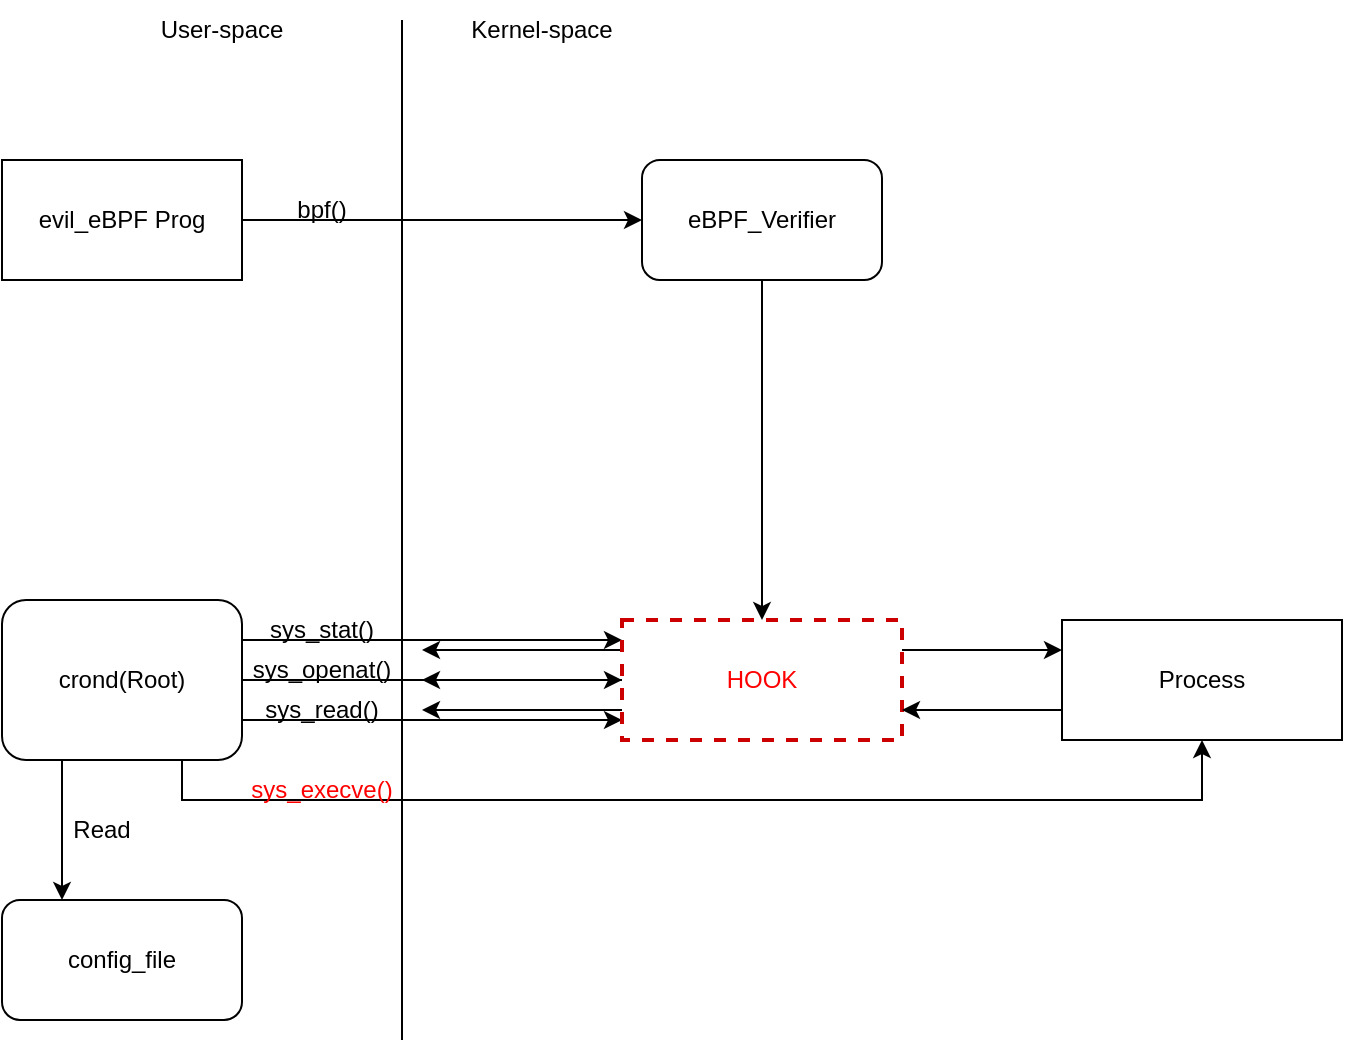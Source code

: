 <mxfile version="16.1.0" type="github">
  <diagram name="Page-1" id="c7558073-3199-34d8-9f00-42111426c3f3">
    <mxGraphModel dx="2062" dy="1154" grid="1" gridSize="10" guides="1" tooltips="1" connect="1" arrows="1" fold="1" page="1" pageScale="1" pageWidth="826" pageHeight="1169" background="none" math="0" shadow="0">
      <root>
        <mxCell id="0" />
        <mxCell id="1" parent="0" />
        <mxCell id="v2tUNAKBTty7F6ZxQ3bX-96" value="" style="endArrow=none;html=1;rounded=0;" edge="1" parent="1">
          <mxGeometry width="50" height="50" relative="1" as="geometry">
            <mxPoint x="360" y="650" as="sourcePoint" />
            <mxPoint x="360" y="140" as="targetPoint" />
          </mxGeometry>
        </mxCell>
        <mxCell id="v2tUNAKBTty7F6ZxQ3bX-103" style="edgeStyle=orthogonalEdgeStyle;rounded=0;orthogonalLoop=1;jettySize=auto;html=1;exitX=1;exitY=0.25;exitDx=0;exitDy=0;" edge="1" parent="1" source="v2tUNAKBTty7F6ZxQ3bX-97">
          <mxGeometry relative="1" as="geometry">
            <mxPoint x="470" y="450" as="targetPoint" />
          </mxGeometry>
        </mxCell>
        <mxCell id="v2tUNAKBTty7F6ZxQ3bX-104" style="edgeStyle=orthogonalEdgeStyle;rounded=0;orthogonalLoop=1;jettySize=auto;html=1;exitX=1;exitY=0.5;exitDx=0;exitDy=0;" edge="1" parent="1" source="v2tUNAKBTty7F6ZxQ3bX-97">
          <mxGeometry relative="1" as="geometry">
            <mxPoint x="470" y="470" as="targetPoint" />
          </mxGeometry>
        </mxCell>
        <mxCell id="v2tUNAKBTty7F6ZxQ3bX-105" style="edgeStyle=orthogonalEdgeStyle;rounded=0;orthogonalLoop=1;jettySize=auto;html=1;exitX=1;exitY=0.75;exitDx=0;exitDy=0;" edge="1" parent="1" source="v2tUNAKBTty7F6ZxQ3bX-97">
          <mxGeometry relative="1" as="geometry">
            <mxPoint x="470" y="490" as="targetPoint" />
          </mxGeometry>
        </mxCell>
        <mxCell id="v2tUNAKBTty7F6ZxQ3bX-122" style="edgeStyle=orthogonalEdgeStyle;rounded=0;orthogonalLoop=1;jettySize=auto;html=1;exitX=0.25;exitY=1;exitDx=0;exitDy=0;fontColor=#000000;" edge="1" parent="1" source="v2tUNAKBTty7F6ZxQ3bX-97">
          <mxGeometry relative="1" as="geometry">
            <mxPoint x="190" y="580" as="targetPoint" />
          </mxGeometry>
        </mxCell>
        <mxCell id="v2tUNAKBTty7F6ZxQ3bX-129" style="edgeStyle=orthogonalEdgeStyle;rounded=0;orthogonalLoop=1;jettySize=auto;html=1;exitX=0.75;exitY=1;exitDx=0;exitDy=0;entryX=0.5;entryY=1;entryDx=0;entryDy=0;fontColor=#000000;" edge="1" parent="1" source="v2tUNAKBTty7F6ZxQ3bX-97" target="v2tUNAKBTty7F6ZxQ3bX-114">
          <mxGeometry relative="1" as="geometry" />
        </mxCell>
        <mxCell id="v2tUNAKBTty7F6ZxQ3bX-97" value="crond(Root)" style="rounded=1;whiteSpace=wrap;html=1;" vertex="1" parent="1">
          <mxGeometry x="160" y="430" width="120" height="80" as="geometry" />
        </mxCell>
        <mxCell id="v2tUNAKBTty7F6ZxQ3bX-99" style="edgeStyle=orthogonalEdgeStyle;rounded=0;orthogonalLoop=1;jettySize=auto;html=1;exitX=1;exitY=0.5;exitDx=0;exitDy=0;" edge="1" parent="1" source="v2tUNAKBTty7F6ZxQ3bX-98">
          <mxGeometry relative="1" as="geometry">
            <mxPoint x="480" y="240" as="targetPoint" />
          </mxGeometry>
        </mxCell>
        <mxCell id="v2tUNAKBTty7F6ZxQ3bX-98" value="evil_eBPF Prog" style="rounded=0;whiteSpace=wrap;html=1;" vertex="1" parent="1">
          <mxGeometry x="160" y="210" width="120" height="60" as="geometry" />
        </mxCell>
        <mxCell id="v2tUNAKBTty7F6ZxQ3bX-100" value="User-space" style="text;html=1;strokeColor=none;fillColor=none;align=center;verticalAlign=middle;whiteSpace=wrap;rounded=0;" vertex="1" parent="1">
          <mxGeometry x="220" y="130" width="100" height="30" as="geometry" />
        </mxCell>
        <mxCell id="v2tUNAKBTty7F6ZxQ3bX-101" value="Kernel-space" style="text;html=1;strokeColor=none;fillColor=none;align=center;verticalAlign=middle;whiteSpace=wrap;rounded=0;" vertex="1" parent="1">
          <mxGeometry x="380" y="130" width="100" height="30" as="geometry" />
        </mxCell>
        <mxCell id="v2tUNAKBTty7F6ZxQ3bX-102" value="bpf()" style="text;html=1;strokeColor=none;fillColor=none;align=center;verticalAlign=middle;whiteSpace=wrap;rounded=0;" vertex="1" parent="1">
          <mxGeometry x="290" y="220" width="60" height="30" as="geometry" />
        </mxCell>
        <mxCell id="v2tUNAKBTty7F6ZxQ3bX-107" value="sys_stat()" style="text;html=1;strokeColor=none;fillColor=none;align=center;verticalAlign=middle;whiteSpace=wrap;rounded=0;" vertex="1" parent="1">
          <mxGeometry x="290" y="430" width="60" height="30" as="geometry" />
        </mxCell>
        <mxCell id="v2tUNAKBTty7F6ZxQ3bX-108" value="sys_openat()" style="text;html=1;strokeColor=none;fillColor=none;align=center;verticalAlign=middle;whiteSpace=wrap;rounded=0;" vertex="1" parent="1">
          <mxGeometry x="290" y="450" width="60" height="30" as="geometry" />
        </mxCell>
        <mxCell id="v2tUNAKBTty7F6ZxQ3bX-109" value="sys_read()" style="text;html=1;strokeColor=none;fillColor=none;align=center;verticalAlign=middle;whiteSpace=wrap;rounded=0;" vertex="1" parent="1">
          <mxGeometry x="290" y="470" width="60" height="30" as="geometry" />
        </mxCell>
        <mxCell id="v2tUNAKBTty7F6ZxQ3bX-112" style="edgeStyle=orthogonalEdgeStyle;rounded=0;orthogonalLoop=1;jettySize=auto;html=1;exitX=0.5;exitY=1;exitDx=0;exitDy=0;" edge="1" parent="1" source="v2tUNAKBTty7F6ZxQ3bX-111">
          <mxGeometry relative="1" as="geometry">
            <mxPoint x="540" y="440" as="targetPoint" />
          </mxGeometry>
        </mxCell>
        <mxCell id="v2tUNAKBTty7F6ZxQ3bX-111" value="eBPF_Verifier" style="rounded=1;whiteSpace=wrap;html=1;" vertex="1" parent="1">
          <mxGeometry x="480" y="210" width="120" height="60" as="geometry" />
        </mxCell>
        <mxCell id="v2tUNAKBTty7F6ZxQ3bX-116" style="edgeStyle=orthogonalEdgeStyle;rounded=0;orthogonalLoop=1;jettySize=auto;html=1;exitX=1;exitY=0.25;exitDx=0;exitDy=0;entryX=0;entryY=0.25;entryDx=0;entryDy=0;fontColor=#000000;" edge="1" parent="1" source="v2tUNAKBTty7F6ZxQ3bX-113" target="v2tUNAKBTty7F6ZxQ3bX-114">
          <mxGeometry relative="1" as="geometry" />
        </mxCell>
        <mxCell id="v2tUNAKBTty7F6ZxQ3bX-118" style="edgeStyle=orthogonalEdgeStyle;rounded=0;orthogonalLoop=1;jettySize=auto;html=1;exitX=0;exitY=0.75;exitDx=0;exitDy=0;fontColor=#000000;" edge="1" parent="1" source="v2tUNAKBTty7F6ZxQ3bX-113">
          <mxGeometry relative="1" as="geometry">
            <mxPoint x="370" y="485" as="targetPoint" />
          </mxGeometry>
        </mxCell>
        <mxCell id="v2tUNAKBTty7F6ZxQ3bX-119" style="edgeStyle=orthogonalEdgeStyle;rounded=0;orthogonalLoop=1;jettySize=auto;html=1;exitX=0;exitY=0.25;exitDx=0;exitDy=0;fontColor=#000000;" edge="1" parent="1" source="v2tUNAKBTty7F6ZxQ3bX-113">
          <mxGeometry relative="1" as="geometry">
            <mxPoint x="370" y="455" as="targetPoint" />
          </mxGeometry>
        </mxCell>
        <mxCell id="v2tUNAKBTty7F6ZxQ3bX-121" style="edgeStyle=orthogonalEdgeStyle;rounded=0;orthogonalLoop=1;jettySize=auto;html=1;exitX=0;exitY=0.5;exitDx=0;exitDy=0;fontColor=#000000;" edge="1" parent="1" source="v2tUNAKBTty7F6ZxQ3bX-113">
          <mxGeometry relative="1" as="geometry">
            <mxPoint x="370" y="470" as="targetPoint" />
          </mxGeometry>
        </mxCell>
        <mxCell id="v2tUNAKBTty7F6ZxQ3bX-113" value="&lt;font color=&quot;#ff0000&quot;&gt;HOOK&lt;/font&gt;" style="rounded=0;whiteSpace=wrap;html=1;strokeColor=#CC0000;dashed=1;strokeWidth=2;" vertex="1" parent="1">
          <mxGeometry x="470" y="440" width="140" height="60" as="geometry" />
        </mxCell>
        <mxCell id="v2tUNAKBTty7F6ZxQ3bX-117" style="edgeStyle=orthogonalEdgeStyle;rounded=0;orthogonalLoop=1;jettySize=auto;html=1;exitX=0;exitY=0.75;exitDx=0;exitDy=0;entryX=1;entryY=0.75;entryDx=0;entryDy=0;fontColor=#000000;" edge="1" parent="1" source="v2tUNAKBTty7F6ZxQ3bX-114" target="v2tUNAKBTty7F6ZxQ3bX-113">
          <mxGeometry relative="1" as="geometry" />
        </mxCell>
        <mxCell id="v2tUNAKBTty7F6ZxQ3bX-114" value="Process" style="rounded=0;whiteSpace=wrap;html=1;strokeColor=#000000;" vertex="1" parent="1">
          <mxGeometry x="690" y="440" width="140" height="60" as="geometry" />
        </mxCell>
        <mxCell id="v2tUNAKBTty7F6ZxQ3bX-123" value="config_file" style="rounded=1;whiteSpace=wrap;html=1;fontColor=#000000;strokeColor=#000000;strokeWidth=1;" vertex="1" parent="1">
          <mxGeometry x="160" y="580" width="120" height="60" as="geometry" />
        </mxCell>
        <mxCell id="v2tUNAKBTty7F6ZxQ3bX-126" value="Read" style="text;html=1;strokeColor=none;fillColor=none;align=center;verticalAlign=middle;whiteSpace=wrap;rounded=0;fontColor=#000000;" vertex="1" parent="1">
          <mxGeometry x="180" y="530" width="60" height="30" as="geometry" />
        </mxCell>
        <mxCell id="v2tUNAKBTty7F6ZxQ3bX-130" value="&lt;font color=&quot;#ff0000&quot;&gt;sys_execve()&lt;/font&gt;" style="text;html=1;strokeColor=none;fillColor=none;align=center;verticalAlign=middle;whiteSpace=wrap;rounded=0;fontColor=#000000;" vertex="1" parent="1">
          <mxGeometry x="290" y="510" width="60" height="30" as="geometry" />
        </mxCell>
      </root>
    </mxGraphModel>
  </diagram>
</mxfile>
